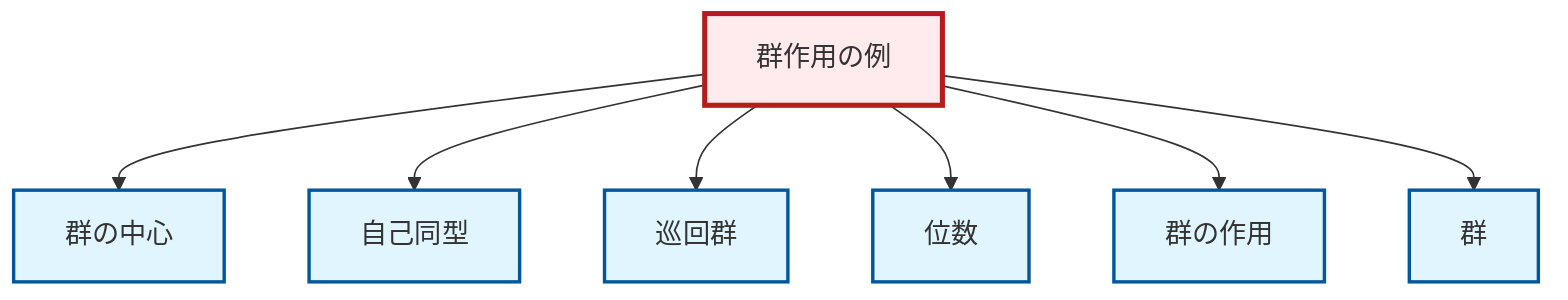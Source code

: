 graph TD
    classDef definition fill:#e1f5fe,stroke:#01579b,stroke-width:2px
    classDef theorem fill:#f3e5f5,stroke:#4a148c,stroke-width:2px
    classDef axiom fill:#fff3e0,stroke:#e65100,stroke-width:2px
    classDef example fill:#e8f5e9,stroke:#1b5e20,stroke-width:2px
    classDef current fill:#ffebee,stroke:#b71c1c,stroke-width:3px
    def-center-of-group["群の中心"]:::definition
    def-group["群"]:::definition
    ex-group-action-examples["群作用の例"]:::example
    def-automorphism["自己同型"]:::definition
    def-cyclic-group["巡回群"]:::definition
    def-order["位数"]:::definition
    def-group-action["群の作用"]:::definition
    ex-group-action-examples --> def-center-of-group
    ex-group-action-examples --> def-automorphism
    ex-group-action-examples --> def-cyclic-group
    ex-group-action-examples --> def-order
    ex-group-action-examples --> def-group-action
    ex-group-action-examples --> def-group
    class ex-group-action-examples current
